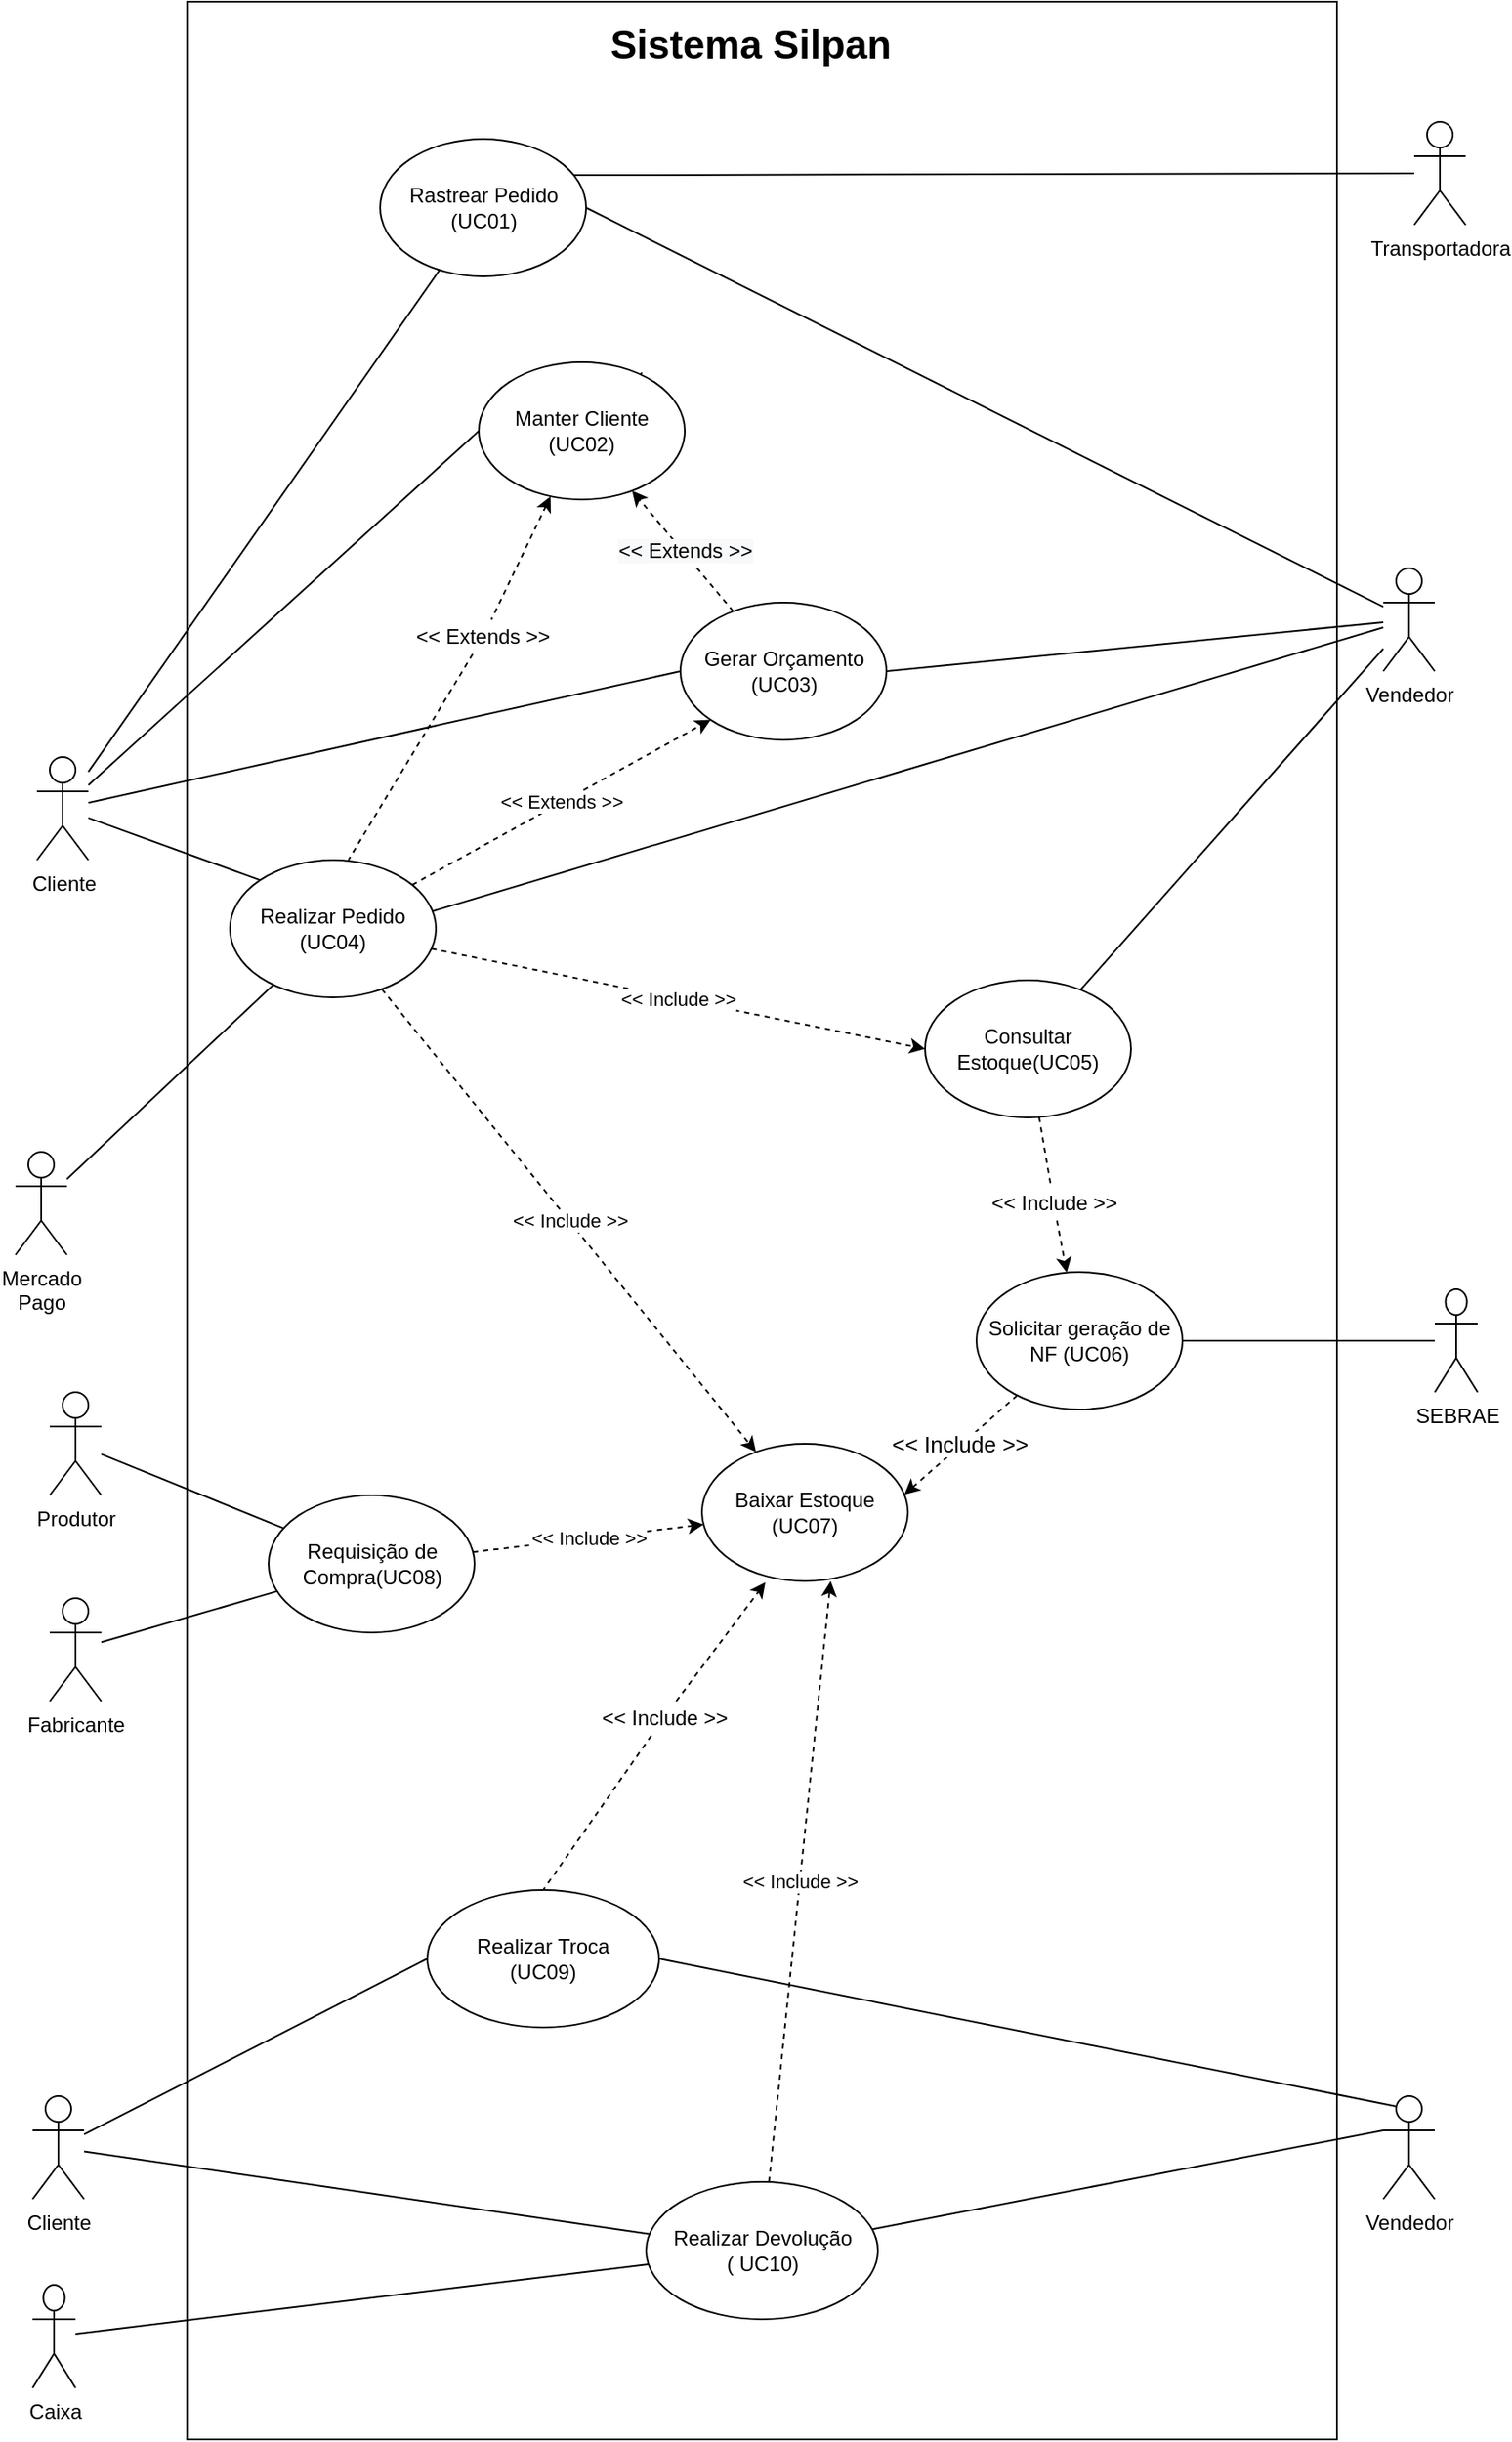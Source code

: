 <mxfile version="14.5.1" type="device"><diagram id="BuRo_AMKlYUv4dxovqnh" name="Page-1"><mxGraphModel dx="1205" dy="1865" grid="1" gridSize="10" guides="1" tooltips="1" connect="1" arrows="1" fold="1" page="1" pageScale="1" pageWidth="827" pageHeight="1169" math="0" shadow="0"><root><mxCell id="0"/><mxCell id="1" parent="0"/><mxCell id="IbkjIShwM9Amx0Qfo5Cr-6" value="" style="rounded=0;whiteSpace=wrap;html=1;fontStyle=1" parent="1" vertex="1"><mxGeometry x="130" y="-360" width="670" height="1420" as="geometry"/></mxCell><mxCell id="T-wIeaB769ZTC9rPstLC-5" style="edgeStyle=none;rounded=0;orthogonalLoop=1;jettySize=auto;html=1;entryX=0;entryY=0.5;entryDx=0;entryDy=0;endArrow=none;endFill=0;" parent="1" source="IbkjIShwM9Amx0Qfo5Cr-1" target="IbkjIShwM9Amx0Qfo5Cr-9" edge="1"><mxGeometry relative="1" as="geometry"/></mxCell><mxCell id="T-wIeaB769ZTC9rPstLC-6" style="rounded=0;orthogonalLoop=1;jettySize=auto;html=1;entryX=0;entryY=0;entryDx=0;entryDy=0;endArrow=none;endFill=0;" parent="1" source="IbkjIShwM9Amx0Qfo5Cr-1" target="IbkjIShwM9Amx0Qfo5Cr-10" edge="1"><mxGeometry relative="1" as="geometry"/></mxCell><mxCell id="T-wIeaB769ZTC9rPstLC-66" style="rounded=0;orthogonalLoop=1;jettySize=auto;html=1;startArrow=none;startFill=0;endArrow=none;endFill=0;" parent="1" source="IbkjIShwM9Amx0Qfo5Cr-1" target="T-wIeaB769ZTC9rPstLC-65" edge="1"><mxGeometry relative="1" as="geometry"/></mxCell><mxCell id="8a3bhjrW2zuS4_KJurNq-2" style="rounded=0;orthogonalLoop=1;jettySize=auto;html=1;entryX=0;entryY=0.5;entryDx=0;entryDy=0;endArrow=none;endFill=0;" parent="1" source="IbkjIShwM9Amx0Qfo5Cr-1" target="8a3bhjrW2zuS4_KJurNq-1" edge="1"><mxGeometry relative="1" as="geometry"/></mxCell><mxCell id="IbkjIShwM9Amx0Qfo5Cr-1" value="Cliente" style="shape=umlActor;verticalLabelPosition=bottom;verticalAlign=top;html=1;" parent="1" vertex="1"><mxGeometry x="42.5" y="80" width="30" height="60" as="geometry"/></mxCell><mxCell id="T-wIeaB769ZTC9rPstLC-16" style="edgeStyle=none;rounded=0;orthogonalLoop=1;jettySize=auto;html=1;entryX=0.979;entryY=0.375;entryDx=0;entryDy=0;startArrow=none;startFill=0;endArrow=none;endFill=0;entryPerimeter=0;" parent="1" source="IbkjIShwM9Amx0Qfo5Cr-2" target="IbkjIShwM9Amx0Qfo5Cr-10" edge="1"><mxGeometry relative="1" as="geometry"/></mxCell><mxCell id="T-wIeaB769ZTC9rPstLC-67" style="rounded=0;orthogonalLoop=1;jettySize=auto;html=1;entryX=1;entryY=0.5;entryDx=0;entryDy=0;startArrow=none;startFill=0;endArrow=none;endFill=0;" parent="1" source="IbkjIShwM9Amx0Qfo5Cr-2" target="T-wIeaB769ZTC9rPstLC-65" edge="1"><mxGeometry relative="1" as="geometry"/></mxCell><mxCell id="p-gK1G4iv9wpTvHOqd8F-5" style="edgeStyle=none;rounded=0;orthogonalLoop=1;jettySize=auto;html=1;endArrow=none;endFill=0;" parent="1" source="IbkjIShwM9Amx0Qfo5Cr-2" target="IbkjIShwM9Amx0Qfo5Cr-11" edge="1"><mxGeometry relative="1" as="geometry"/></mxCell><mxCell id="IbkjIShwM9Amx0Qfo5Cr-2" value="Vendedor" style="shape=umlActor;verticalLabelPosition=bottom;verticalAlign=top;html=1;" parent="1" vertex="1"><mxGeometry x="827" y="-30" width="30" height="60" as="geometry"/></mxCell><mxCell id="T-wIeaB769ZTC9rPstLC-3" style="rounded=0;orthogonalLoop=1;jettySize=auto;html=1;dashed=1;entryX=0.575;entryY=0;entryDx=0;entryDy=0;entryPerimeter=0;endArrow=none;endFill=0;" parent="1" source="IbkjIShwM9Amx0Qfo5Cr-16" target="IbkjIShwM9Amx0Qfo5Cr-10" edge="1"><mxGeometry relative="1" as="geometry"/></mxCell><mxCell id="IbkjIShwM9Amx0Qfo5Cr-9" value="Manter Cliente (UC02)" style="ellipse;whiteSpace=wrap;html=1;" parent="1" vertex="1"><mxGeometry x="300" y="-150" width="120" height="80" as="geometry"/></mxCell><mxCell id="hh5fiI7vTb0jbXTB1-Ci-6" value="&lt;&lt; Extends &gt;&gt;" style="rounded=0;orthogonalLoop=1;jettySize=auto;html=1;entryX=0;entryY=1;entryDx=0;entryDy=0;dashed=1;" parent="1" source="IbkjIShwM9Amx0Qfo5Cr-10" target="8a3bhjrW2zuS4_KJurNq-1" edge="1"><mxGeometry relative="1" as="geometry"/></mxCell><mxCell id="hh5fiI7vTb0jbXTB1-Ci-8" value="&amp;lt;&amp;lt; Include &amp;gt;&amp;gt;" style="edgeStyle=none;rounded=0;orthogonalLoop=1;jettySize=auto;html=1;dashed=1;" parent="1" source="IbkjIShwM9Amx0Qfo5Cr-10" target="IbkjIShwM9Amx0Qfo5Cr-13" edge="1"><mxGeometry relative="1" as="geometry"/></mxCell><mxCell id="NuNTCcfRlkaxtjvmkvtK-4" value="&amp;lt;&amp;lt; Include &amp;gt;&amp;gt;" style="edgeStyle=none;rounded=0;orthogonalLoop=1;jettySize=auto;html=1;endArrow=classic;endFill=1;dashed=1;entryX=0;entryY=0.5;entryDx=0;entryDy=0;" parent="1" source="IbkjIShwM9Amx0Qfo5Cr-10" target="IbkjIShwM9Amx0Qfo5Cr-11" edge="1"><mxGeometry relative="1" as="geometry"/></mxCell><mxCell id="IbkjIShwM9Amx0Qfo5Cr-10" value="Realizar Pedido (UC04)" style="ellipse;whiteSpace=wrap;html=1;" parent="1" vertex="1"><mxGeometry x="155" y="140" width="120" height="80" as="geometry"/></mxCell><mxCell id="nf_BZtj-rut8XEmqHuDb-6" style="edgeStyle=none;rounded=0;orthogonalLoop=1;jettySize=auto;html=1;endArrow=none;endFill=0;dashed=1;" parent="1" source="IbkjIShwM9Amx0Qfo5Cr-11" target="p-gK1G4iv9wpTvHOqd8F-7" edge="1"><mxGeometry relative="1" as="geometry"/></mxCell><mxCell id="IbkjIShwM9Amx0Qfo5Cr-11" value="Consultar Estoque(UC05)" style="ellipse;whiteSpace=wrap;html=1;fillColor=#FFFFFF;" parent="1" vertex="1"><mxGeometry x="560" y="210" width="120" height="80" as="geometry"/></mxCell><mxCell id="IbkjIShwM9Amx0Qfo5Cr-13" value="Baixar Estoque (UC07)" style="ellipse;whiteSpace=wrap;html=1;" parent="1" vertex="1"><mxGeometry x="430" y="480" width="120" height="80" as="geometry"/></mxCell><mxCell id="IbkjIShwM9Amx0Qfo5Cr-16" value="&amp;lt;&amp;lt; Extends &amp;gt;&amp;gt;" style="text;html=1;strokeColor=none;fillColor=none;align=center;verticalAlign=middle;whiteSpace=wrap;rounded=0;" parent="1" vertex="1"><mxGeometry x="260" width="85" height="20" as="geometry"/></mxCell><mxCell id="T-wIeaB769ZTC9rPstLC-4" style="rounded=0;orthogonalLoop=1;jettySize=auto;html=1;endArrow=none;endFill=0;dashed=1;startArrow=classic;startFill=1;" parent="1" source="IbkjIShwM9Amx0Qfo5Cr-9" target="IbkjIShwM9Amx0Qfo5Cr-16" edge="1"><mxGeometry relative="1" as="geometry"><mxPoint x="230" y="80" as="sourcePoint"/><mxPoint x="230" y="160" as="targetPoint"/></mxGeometry></mxCell><mxCell id="zybT_phTBYuvsrtFDzrW-3" value="&amp;lt;&amp;lt; Include &amp;gt;&amp;gt;" style="edgeStyle=none;rounded=0;orthogonalLoop=1;jettySize=auto;html=1;entryX=0.983;entryY=0.37;entryDx=0;entryDy=0;entryPerimeter=0;dashed=1;fontSize=13;" edge="1" parent="1" source="T-wIeaB769ZTC9rPstLC-20" target="IbkjIShwM9Amx0Qfo5Cr-13"><mxGeometry x="0.003" y="-1" relative="1" as="geometry"><mxPoint as="offset"/></mxGeometry></mxCell><mxCell id="T-wIeaB769ZTC9rPstLC-20" value="Solicitar geração de NF (UC06)" style="ellipse;whiteSpace=wrap;html=1;" parent="1" vertex="1"><mxGeometry x="590" y="380" width="120" height="80" as="geometry"/></mxCell><mxCell id="nf_BZtj-rut8XEmqHuDb-7" style="rounded=0;orthogonalLoop=1;jettySize=auto;html=1;endArrow=none;endFill=0;" parent="1" source="T-wIeaB769ZTC9rPstLC-60" target="T-wIeaB769ZTC9rPstLC-20" edge="1"><mxGeometry relative="1" as="geometry"/></mxCell><mxCell id="T-wIeaB769ZTC9rPstLC-60" value="SEBRAE" style="shape=umlActor;verticalLabelPosition=bottom;verticalAlign=top;html=1;" parent="1" vertex="1"><mxGeometry x="857" y="390" width="25" height="60" as="geometry"/></mxCell><mxCell id="p-gK1G4iv9wpTvHOqd8F-6" style="edgeStyle=none;rounded=0;orthogonalLoop=1;jettySize=auto;html=1;endArrow=classic;endFill=1;dashed=1;" parent="1" source="p-gK1G4iv9wpTvHOqd8F-7" target="T-wIeaB769ZTC9rPstLC-20" edge="1"><mxGeometry relative="1" as="geometry"/></mxCell><mxCell id="T-wIeaB769ZTC9rPstLC-65" value="Rastrear Pedido (UC01)" style="ellipse;whiteSpace=wrap;html=1;" parent="1" vertex="1"><mxGeometry x="242.5" y="-280" width="120" height="80" as="geometry"/></mxCell><mxCell id="p-gK1G4iv9wpTvHOqd8F-7" value="&amp;lt;&amp;lt; Include &amp;gt;&amp;gt;" style="text;html=1;align=center;verticalAlign=middle;resizable=0;points=[];autosize=1;rotation=0;" parent="1" vertex="1"><mxGeometry x="590" y="330" width="90" height="20" as="geometry"/></mxCell><mxCell id="p-gK1G4iv9wpTvHOqd8F-32" style="edgeStyle=none;rounded=0;orthogonalLoop=1;jettySize=auto;html=1;endArrow=none;endFill=0;" parent="1" source="p-gK1G4iv9wpTvHOqd8F-20" target="p-gK1G4iv9wpTvHOqd8F-23" edge="1"><mxGeometry relative="1" as="geometry"/></mxCell><mxCell id="g3q_0z_fpwJWzno2rDm5-3" style="edgeStyle=none;rounded=0;orthogonalLoop=1;jettySize=auto;html=1;entryX=0;entryY=0.5;entryDx=0;entryDy=0;endArrow=none;endFill=0;" parent="1" source="p-gK1G4iv9wpTvHOqd8F-20" target="g3q_0z_fpwJWzno2rDm5-2" edge="1"><mxGeometry relative="1" as="geometry"/></mxCell><mxCell id="p-gK1G4iv9wpTvHOqd8F-20" value="Cliente" style="shape=umlActor;verticalLabelPosition=bottom;verticalAlign=top;html=1;" parent="1" vertex="1"><mxGeometry x="40" y="860" width="30" height="60" as="geometry"/></mxCell><mxCell id="g3q_0z_fpwJWzno2rDm5-5" style="edgeStyle=none;rounded=0;orthogonalLoop=1;jettySize=auto;html=1;entryX=0;entryY=0.333;entryDx=0;entryDy=0;entryPerimeter=0;endArrow=none;endFill=0;" parent="1" source="p-gK1G4iv9wpTvHOqd8F-23" target="p-gK1G4iv9wpTvHOqd8F-24" edge="1"><mxGeometry relative="1" as="geometry"/></mxCell><mxCell id="g3q_0z_fpwJWzno2rDm5-9" value="&amp;lt;&amp;lt; Include &amp;gt;&amp;gt;" style="edgeStyle=none;rounded=0;orthogonalLoop=1;jettySize=auto;html=1;entryX=0.625;entryY=1;entryDx=0;entryDy=0;dashed=1;endArrow=classic;endFill=1;strokeWidth=1;entryPerimeter=0;" parent="1" source="p-gK1G4iv9wpTvHOqd8F-23" target="IbkjIShwM9Amx0Qfo5Cr-13" edge="1"><mxGeometry relative="1" as="geometry"/></mxCell><mxCell id="p-gK1G4iv9wpTvHOqd8F-23" value="Realizar Devolução&lt;br&gt;( UC10)" style="ellipse;whiteSpace=wrap;html=1;" parent="1" vertex="1"><mxGeometry x="397.5" y="910" width="135" height="80" as="geometry"/></mxCell><mxCell id="p-gK1G4iv9wpTvHOqd8F-24" value="Vendedor" style="shape=umlActor;verticalLabelPosition=bottom;verticalAlign=top;html=1;" parent="1" vertex="1"><mxGeometry x="827" y="860" width="30" height="60" as="geometry"/></mxCell><mxCell id="p-gK1G4iv9wpTvHOqd8F-44" style="rounded=0;orthogonalLoop=1;jettySize=auto;html=1;entryX=0.5;entryY=0;entryDx=0;entryDy=0;endArrow=none;endFill=0;dashed=1;" parent="1" source="p-gK1G4iv9wpTvHOqd8F-42" target="g3q_0z_fpwJWzno2rDm5-2" edge="1"><mxGeometry relative="1" as="geometry"/></mxCell><mxCell id="p-gK1G4iv9wpTvHOqd8F-45" style="rounded=0;orthogonalLoop=1;jettySize=auto;html=1;entryX=0.308;entryY=1.01;entryDx=0;entryDy=0;endArrow=classic;endFill=1;dashed=1;entryPerimeter=0;" parent="1" source="p-gK1G4iv9wpTvHOqd8F-42" target="IbkjIShwM9Amx0Qfo5Cr-13" edge="1"><mxGeometry relative="1" as="geometry"/></mxCell><mxCell id="p-gK1G4iv9wpTvHOqd8F-42" value="&amp;lt;&amp;lt; Include &amp;gt;&amp;gt;" style="text;html=1;align=center;verticalAlign=middle;resizable=0;points=[];autosize=1;rotation=0;" parent="1" vertex="1"><mxGeometry x="362.5" y="630" width="90" height="20" as="geometry"/></mxCell><mxCell id="hh5fiI7vTb0jbXTB1-Ci-12" style="edgeStyle=none;rounded=0;orthogonalLoop=1;jettySize=auto;html=1;endArrow=none;endFill=0;" parent="1" source="6sv0ZcUWcWpbaiPJQpah-1" target="hh5fiI7vTb0jbXTB1-Ci-10" edge="1"><mxGeometry relative="1" as="geometry"/></mxCell><mxCell id="6sv0ZcUWcWpbaiPJQpah-1" value="Fabricante" style="shape=umlActor;verticalLabelPosition=bottom;verticalAlign=top;html=1;" parent="1" vertex="1"><mxGeometry x="50" y="570" width="30" height="60" as="geometry"/></mxCell><mxCell id="6sv0ZcUWcWpbaiPJQpah-13" style="rounded=0;orthogonalLoop=1;jettySize=auto;html=1;startArrow=none;startFill=0;endArrow=none;endFill=0;" parent="1" source="6sv0ZcUWcWpbaiPJQpah-12" target="p-gK1G4iv9wpTvHOqd8F-23" edge="1"><mxGeometry relative="1" as="geometry"><mxPoint x="170" y="740" as="targetPoint"/></mxGeometry></mxCell><mxCell id="6sv0ZcUWcWpbaiPJQpah-12" value="Caixa" style="shape=umlActor;verticalLabelPosition=bottom;verticalAlign=top;html=1;" parent="1" vertex="1"><mxGeometry x="40" y="970" width="25" height="60" as="geometry"/></mxCell><mxCell id="6sv0ZcUWcWpbaiPJQpah-14" value="Sistema Silpan" style="text;html=1;align=center;verticalAlign=middle;resizable=0;points=[];autosize=1;fontSize=23;fontStyle=1" parent="1" vertex="1"><mxGeometry x="367.5" y="-350" width="180" height="30" as="geometry"/></mxCell><mxCell id="8a3bhjrW2zuS4_KJurNq-3" style="edgeStyle=none;rounded=0;orthogonalLoop=1;jettySize=auto;html=1;endArrow=none;endFill=0;exitX=1;exitY=0.5;exitDx=0;exitDy=0;" parent="1" source="8a3bhjrW2zuS4_KJurNq-1" target="IbkjIShwM9Amx0Qfo5Cr-2" edge="1"><mxGeometry relative="1" as="geometry"><mxPoint x="820" as="targetPoint"/><Array as="points"/></mxGeometry></mxCell><mxCell id="8a3bhjrW2zuS4_KJurNq-15" style="edgeStyle=none;rounded=0;orthogonalLoop=1;jettySize=auto;html=1;dashed=1;endArrow=classic;endFill=1;" parent="1" source="8a3bhjrW2zuS4_KJurNq-1" target="IbkjIShwM9Amx0Qfo5Cr-9" edge="1"><mxGeometry relative="1" as="geometry"/></mxCell><mxCell id="8a3bhjrW2zuS4_KJurNq-16" value="&lt;span style=&quot;font-size: 12px ; background-color: rgb(248 , 249 , 250)&quot;&gt;&amp;lt;&amp;lt; Extends &amp;gt;&amp;gt;&lt;/span&gt;" style="edgeLabel;html=1;align=center;verticalAlign=middle;resizable=0;points=[];" parent="8a3bhjrW2zuS4_KJurNq-15" vertex="1" connectable="0"><mxGeometry x="0.27" y="1" relative="1" as="geometry"><mxPoint x="9.78" y="8.61" as="offset"/></mxGeometry></mxCell><mxCell id="8a3bhjrW2zuS4_KJurNq-1" value="Gerar Orçamento&lt;br&gt;(UC03)" style="ellipse;whiteSpace=wrap;html=1;" parent="1" vertex="1"><mxGeometry x="417.5" y="-10" width="120" height="80" as="geometry"/></mxCell><mxCell id="8a3bhjrW2zuS4_KJurNq-6" style="edgeStyle=none;rounded=0;orthogonalLoop=1;jettySize=auto;html=1;entryX=0.792;entryY=0.076;entryDx=0;entryDy=0;entryPerimeter=0;endArrow=none;endFill=0;" parent="1" source="IbkjIShwM9Amx0Qfo5Cr-9" target="IbkjIShwM9Amx0Qfo5Cr-9" edge="1"><mxGeometry relative="1" as="geometry"/></mxCell><mxCell id="hh5fiI7vTb0jbXTB1-Ci-11" style="edgeStyle=none;rounded=0;orthogonalLoop=1;jettySize=auto;html=1;endArrow=none;endFill=0;" parent="1" source="hh5fiI7vTb0jbXTB1-Ci-9" target="hh5fiI7vTb0jbXTB1-Ci-10" edge="1"><mxGeometry relative="1" as="geometry"/></mxCell><mxCell id="6n7o6h919d7Xh_0hlBJ7-4" value="" style="rounded=0;orthogonalLoop=1;jettySize=auto;html=1;endArrow=none;endFill=0;" parent="1" source="6n7o6h919d7Xh_0hlBJ7-1" target="IbkjIShwM9Amx0Qfo5Cr-10" edge="1"><mxGeometry relative="1" as="geometry"><mxPoint x="192.5" y="340" as="targetPoint"/></mxGeometry></mxCell><mxCell id="hh5fiI7vTb0jbXTB1-Ci-9" value="Produtor" style="shape=umlActor;verticalLabelPosition=bottom;verticalAlign=top;html=1;" parent="1" vertex="1"><mxGeometry x="50" y="450" width="30" height="60" as="geometry"/></mxCell><mxCell id="6n7o6h919d7Xh_0hlBJ7-1" value="Mercado&lt;br&gt;Pago" style="shape=umlActor;verticalLabelPosition=bottom;verticalAlign=top;html=1;outlineConnect=0;" parent="1" vertex="1"><mxGeometry x="30" y="310" width="30" height="60" as="geometry"/></mxCell><mxCell id="hh5fiI7vTb0jbXTB1-Ci-13" value="&amp;lt;&amp;lt; Include &amp;gt;&amp;gt;" style="edgeStyle=none;rounded=0;orthogonalLoop=1;jettySize=auto;html=1;dashed=1;" parent="1" source="hh5fiI7vTb0jbXTB1-Ci-10" target="IbkjIShwM9Amx0Qfo5Cr-13" edge="1"><mxGeometry relative="1" as="geometry"/></mxCell><mxCell id="hh5fiI7vTb0jbXTB1-Ci-10" value="Requisição de Compra(UC08)" style="ellipse;whiteSpace=wrap;html=1;" parent="1" vertex="1"><mxGeometry x="177.5" y="510" width="120" height="80" as="geometry"/></mxCell><mxCell id="NuNTCcfRlkaxtjvmkvtK-3" style="edgeStyle=none;rounded=0;orthogonalLoop=1;jettySize=auto;html=1;endArrow=none;endFill=0;entryX=0.942;entryY=0.263;entryDx=0;entryDy=0;entryPerimeter=0;" parent="1" source="NuNTCcfRlkaxtjvmkvtK-1" target="T-wIeaB769ZTC9rPstLC-65" edge="1"><mxGeometry relative="1" as="geometry"><mxPoint x="360" y="-260" as="targetPoint"/></mxGeometry></mxCell><mxCell id="NuNTCcfRlkaxtjvmkvtK-1" value="Transportadora" style="shape=umlActor;verticalLabelPosition=bottom;verticalAlign=top;html=1;" parent="1" vertex="1"><mxGeometry x="845" y="-290" width="30" height="60" as="geometry"/></mxCell><mxCell id="g3q_0z_fpwJWzno2rDm5-6" style="edgeStyle=none;rounded=0;orthogonalLoop=1;jettySize=auto;html=1;entryX=0.25;entryY=0.1;entryDx=0;entryDy=0;entryPerimeter=0;endArrow=none;endFill=0;exitX=1;exitY=0.5;exitDx=0;exitDy=0;" parent="1" source="g3q_0z_fpwJWzno2rDm5-2" target="p-gK1G4iv9wpTvHOqd8F-24" edge="1"><mxGeometry relative="1" as="geometry"/></mxCell><mxCell id="g3q_0z_fpwJWzno2rDm5-2" value="Realizar Troca&lt;br&gt;(UC09)" style="ellipse;whiteSpace=wrap;html=1;" parent="1" vertex="1"><mxGeometry x="270" y="740" width="135" height="80" as="geometry"/></mxCell></root></mxGraphModel></diagram></mxfile>